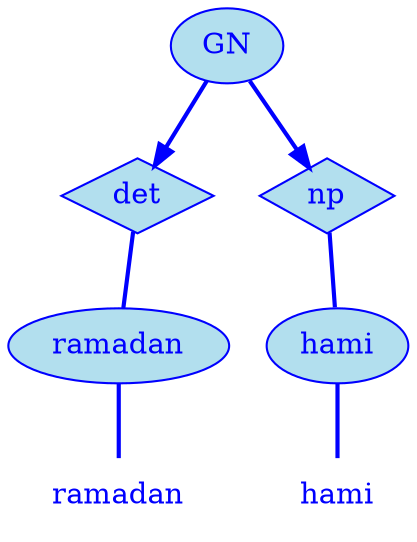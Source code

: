 digraph g {
	node [label="\N"];
	graph [bb="0,0,192,252"];
	"mc1s1_t1#token84" [label=ramadan, shape=plaintext, fillcolor=lightblue2, fontcolor=blue, pos="53,18", width="1.06", height="0.50"];
	"mc1s1_W1#wordmc1s1_t1#token" [label=ramadan, shape=ellipse, fillcolor=lightblue2, fontcolor=blue, color=blue, style=filled, pos="53,90", width="1.47", height="0.50"];
	"mc1s1_P10#pos" [label=det, shape=diamond, fillcolor=lightblue2, fontcolor=blue, color=blue, style=filled, pos="69,162", width="0.75", height="0.50"];
	"mc1s1_t3#token87" [label=hami, shape=plaintext, fillcolor=lightblue2, fontcolor=blue, pos="158,18", width="0.75", height="0.50"];
	"mc1s1_W2#wordmc1s1_t3#token" [label=hami, shape=ellipse, fillcolor=lightblue2, fontcolor=blue, color=blue, style=filled, pos="158,90", width="0.94", height="0.50"];
	"mc1s1_P38#pos" [label=np, shape=diamond, fillcolor=lightblue2, fontcolor=blue, color=blue, style=filled, pos="149,162", width="0.75", height="0.50"];
	"mc1s1_chk0#chunk" [label=GN, fillcolor=lightblue2, fontcolor=blue, color=blue, style=filled, arrowhead=doubleoctagon, pos="109,234", width="0.75", height="0.50"];
	"mc1s1_W1#wordmc1s1_t1#token" -> "mc1s1_t1#token84" [arrowhead=none, color=blue, fontcolor=blue, style=bold, minlen=1, pos="53,72 53,61 53,47 53,36"];
	"mc1s1_P10#pos" -> "mc1s1_W1#wordmc1s1_t1#token" [arrowhead=none, color=blue, fontcolor=blue, style=bold, minlen=1, pos="65,146 63,135 60,120 57,108"];
	"mc1s1_W2#wordmc1s1_t3#token" -> "mc1s1_t3#token87" [arrowhead=none, color=blue, fontcolor=blue, style=bold, minlen=1, pos="158,72 158,61 158,47 158,36"];
	"mc1s1_P38#pos" -> "mc1s1_W2#wordmc1s1_t3#token" [arrowhead=none, color=blue, fontcolor=blue, style=bold, minlen=1, pos="151,145 153,134 154,119 156,108"];
	"mc1s1_chk0#chunk" -> "mc1s1_P10#pos" [color=blue, fontcolor=blue, style=bold, minlen=1, shape=normal, pos="e,76,175 100,217 95,207 87,194 81,184"];
	"mc1s1_chk0#chunk" -> "mc1s1_P38#pos" [color=blue, fontcolor=blue, style=bold, minlen=1, shape=normal, pos="e,142,175 118,217 123,207 131,194 137,184"];
}
